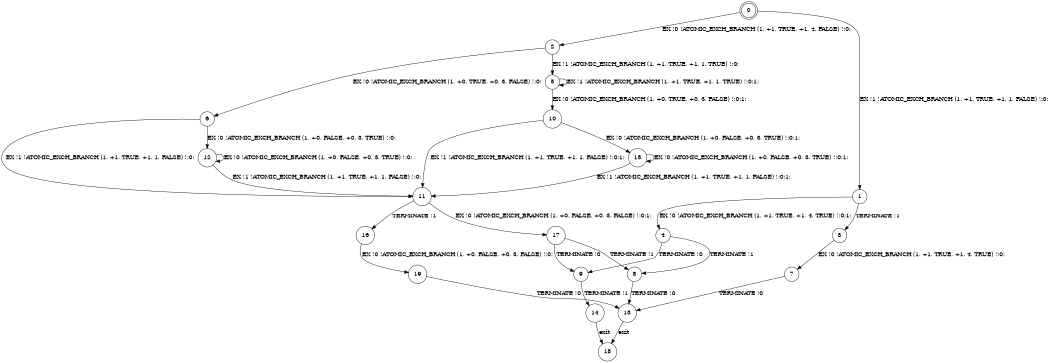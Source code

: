 digraph BCG {
size = "7, 10.5";
center = TRUE;
node [shape = circle];
0 [peripheries = 2];
0 -> 1 [label = "EX !1 !ATOMIC_EXCH_BRANCH (1, +1, TRUE, +1, 1, FALSE) !:0:"];
0 -> 2 [label = "EX !0 !ATOMIC_EXCH_BRANCH (1, +1, TRUE, +1, 4, FALSE) !:0:"];
1 -> 3 [label = "TERMINATE !1"];
1 -> 4 [label = "EX !0 !ATOMIC_EXCH_BRANCH (1, +1, TRUE, +1, 4, TRUE) !:0:1:"];
2 -> 5 [label = "EX !1 !ATOMIC_EXCH_BRANCH (1, +1, TRUE, +1, 1, TRUE) !:0:"];
2 -> 6 [label = "EX !0 !ATOMIC_EXCH_BRANCH (1, +0, TRUE, +0, 3, FALSE) !:0:"];
3 -> 7 [label = "EX !0 !ATOMIC_EXCH_BRANCH (1, +1, TRUE, +1, 4, TRUE) !:0:"];
4 -> 8 [label = "TERMINATE !1"];
4 -> 9 [label = "TERMINATE !0"];
5 -> 5 [label = "EX !1 !ATOMIC_EXCH_BRANCH (1, +1, TRUE, +1, 1, TRUE) !:0:1:"];
5 -> 10 [label = "EX !0 !ATOMIC_EXCH_BRANCH (1, +0, TRUE, +0, 3, FALSE) !:0:1:"];
6 -> 11 [label = "EX !1 !ATOMIC_EXCH_BRANCH (1, +1, TRUE, +1, 1, FALSE) !:0:"];
6 -> 12 [label = "EX !0 !ATOMIC_EXCH_BRANCH (1, +0, FALSE, +0, 3, TRUE) !:0:"];
7 -> 13 [label = "TERMINATE !0"];
8 -> 13 [label = "TERMINATE !0"];
9 -> 14 [label = "TERMINATE !1"];
10 -> 11 [label = "EX !1 !ATOMIC_EXCH_BRANCH (1, +1, TRUE, +1, 1, FALSE) !:0:1:"];
10 -> 15 [label = "EX !0 !ATOMIC_EXCH_BRANCH (1, +0, FALSE, +0, 3, TRUE) !:0:1:"];
11 -> 16 [label = "TERMINATE !1"];
11 -> 17 [label = "EX !0 !ATOMIC_EXCH_BRANCH (1, +0, FALSE, +0, 3, FALSE) !:0:1:"];
12 -> 11 [label = "EX !1 !ATOMIC_EXCH_BRANCH (1, +1, TRUE, +1, 1, FALSE) !:0:"];
12 -> 12 [label = "EX !0 !ATOMIC_EXCH_BRANCH (1, +0, FALSE, +0, 3, TRUE) !:0:"];
13 -> 18 [label = "exit"];
14 -> 18 [label = "exit"];
15 -> 11 [label = "EX !1 !ATOMIC_EXCH_BRANCH (1, +1, TRUE, +1, 1, FALSE) !:0:1:"];
15 -> 15 [label = "EX !0 !ATOMIC_EXCH_BRANCH (1, +0, FALSE, +0, 3, TRUE) !:0:1:"];
16 -> 19 [label = "EX !0 !ATOMIC_EXCH_BRANCH (1, +0, FALSE, +0, 3, FALSE) !:0:"];
17 -> 8 [label = "TERMINATE !1"];
17 -> 9 [label = "TERMINATE !0"];
19 -> 13 [label = "TERMINATE !0"];
}

